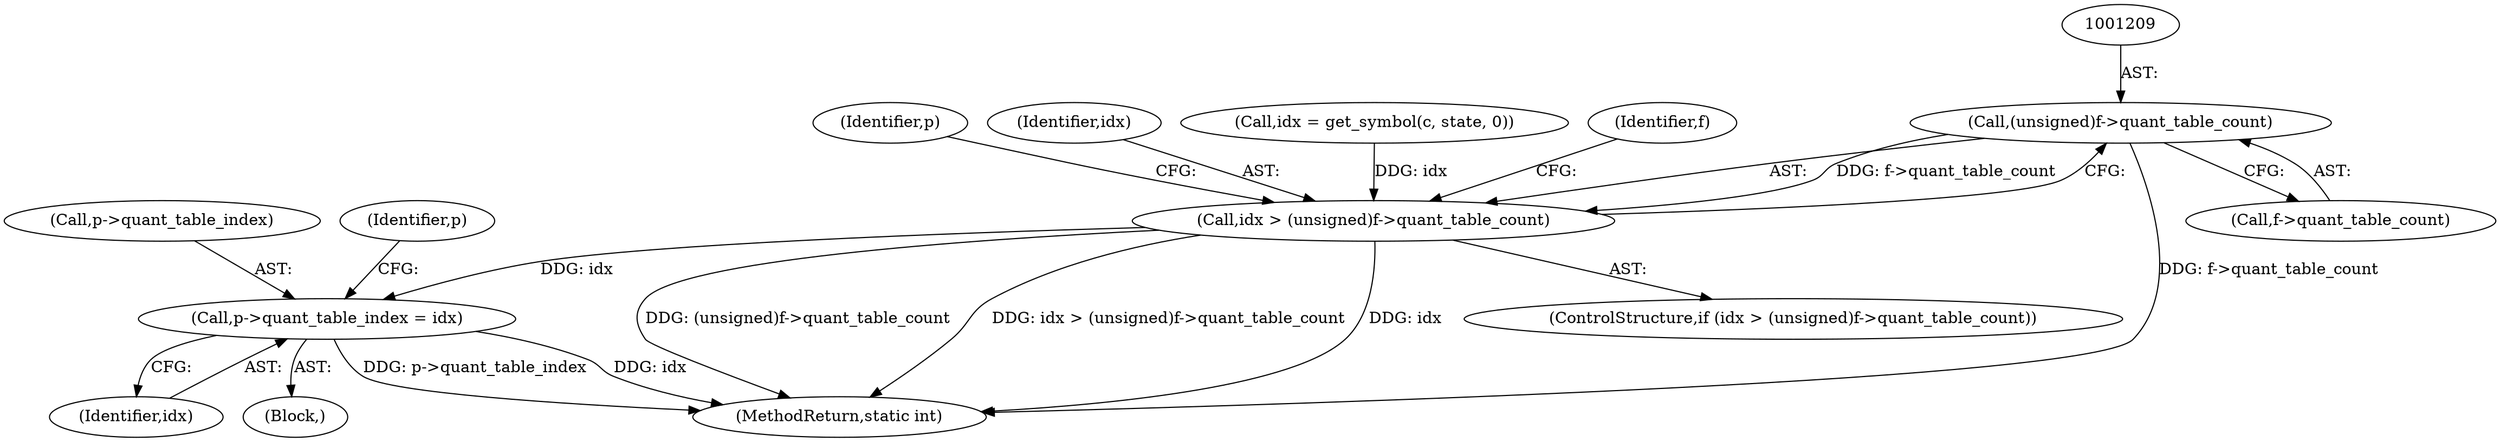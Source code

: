 digraph "0_FFmpeg_b05cd1ea7e45a836f7f6071a716c38bb30326e0f@pointer" {
"1001208" [label="(Call,(unsigned)f->quant_table_count)"];
"1001206" [label="(Call,idx > (unsigned)f->quant_table_count)"];
"1001222" [label="(Call,p->quant_table_index = idx)"];
"1001295" [label="(MethodReturn,static int)"];
"1001224" [label="(Identifier,p)"];
"1001222" [label="(Call,p->quant_table_index = idx)"];
"1001208" [label="(Call,(unsigned)f->quant_table_count)"];
"1001226" [label="(Identifier,idx)"];
"1001223" [label="(Call,p->quant_table_index)"];
"1001229" [label="(Identifier,p)"];
"1001207" [label="(Identifier,idx)"];
"1001206" [label="(Call,idx > (unsigned)f->quant_table_count)"];
"1001199" [label="(Call,idx = get_symbol(c, state, 0))"];
"1001197" [label="(Block,)"];
"1001210" [label="(Call,f->quant_table_count)"];
"1001216" [label="(Identifier,f)"];
"1001205" [label="(ControlStructure,if (idx > (unsigned)f->quant_table_count))"];
"1001208" -> "1001206"  [label="AST: "];
"1001208" -> "1001210"  [label="CFG: "];
"1001209" -> "1001208"  [label="AST: "];
"1001210" -> "1001208"  [label="AST: "];
"1001206" -> "1001208"  [label="CFG: "];
"1001208" -> "1001295"  [label="DDG: f->quant_table_count"];
"1001208" -> "1001206"  [label="DDG: f->quant_table_count"];
"1001206" -> "1001205"  [label="AST: "];
"1001207" -> "1001206"  [label="AST: "];
"1001216" -> "1001206"  [label="CFG: "];
"1001224" -> "1001206"  [label="CFG: "];
"1001206" -> "1001295"  [label="DDG: (unsigned)f->quant_table_count"];
"1001206" -> "1001295"  [label="DDG: idx > (unsigned)f->quant_table_count"];
"1001206" -> "1001295"  [label="DDG: idx"];
"1001199" -> "1001206"  [label="DDG: idx"];
"1001206" -> "1001222"  [label="DDG: idx"];
"1001222" -> "1001197"  [label="AST: "];
"1001222" -> "1001226"  [label="CFG: "];
"1001223" -> "1001222"  [label="AST: "];
"1001226" -> "1001222"  [label="AST: "];
"1001229" -> "1001222"  [label="CFG: "];
"1001222" -> "1001295"  [label="DDG: p->quant_table_index"];
"1001222" -> "1001295"  [label="DDG: idx"];
}
